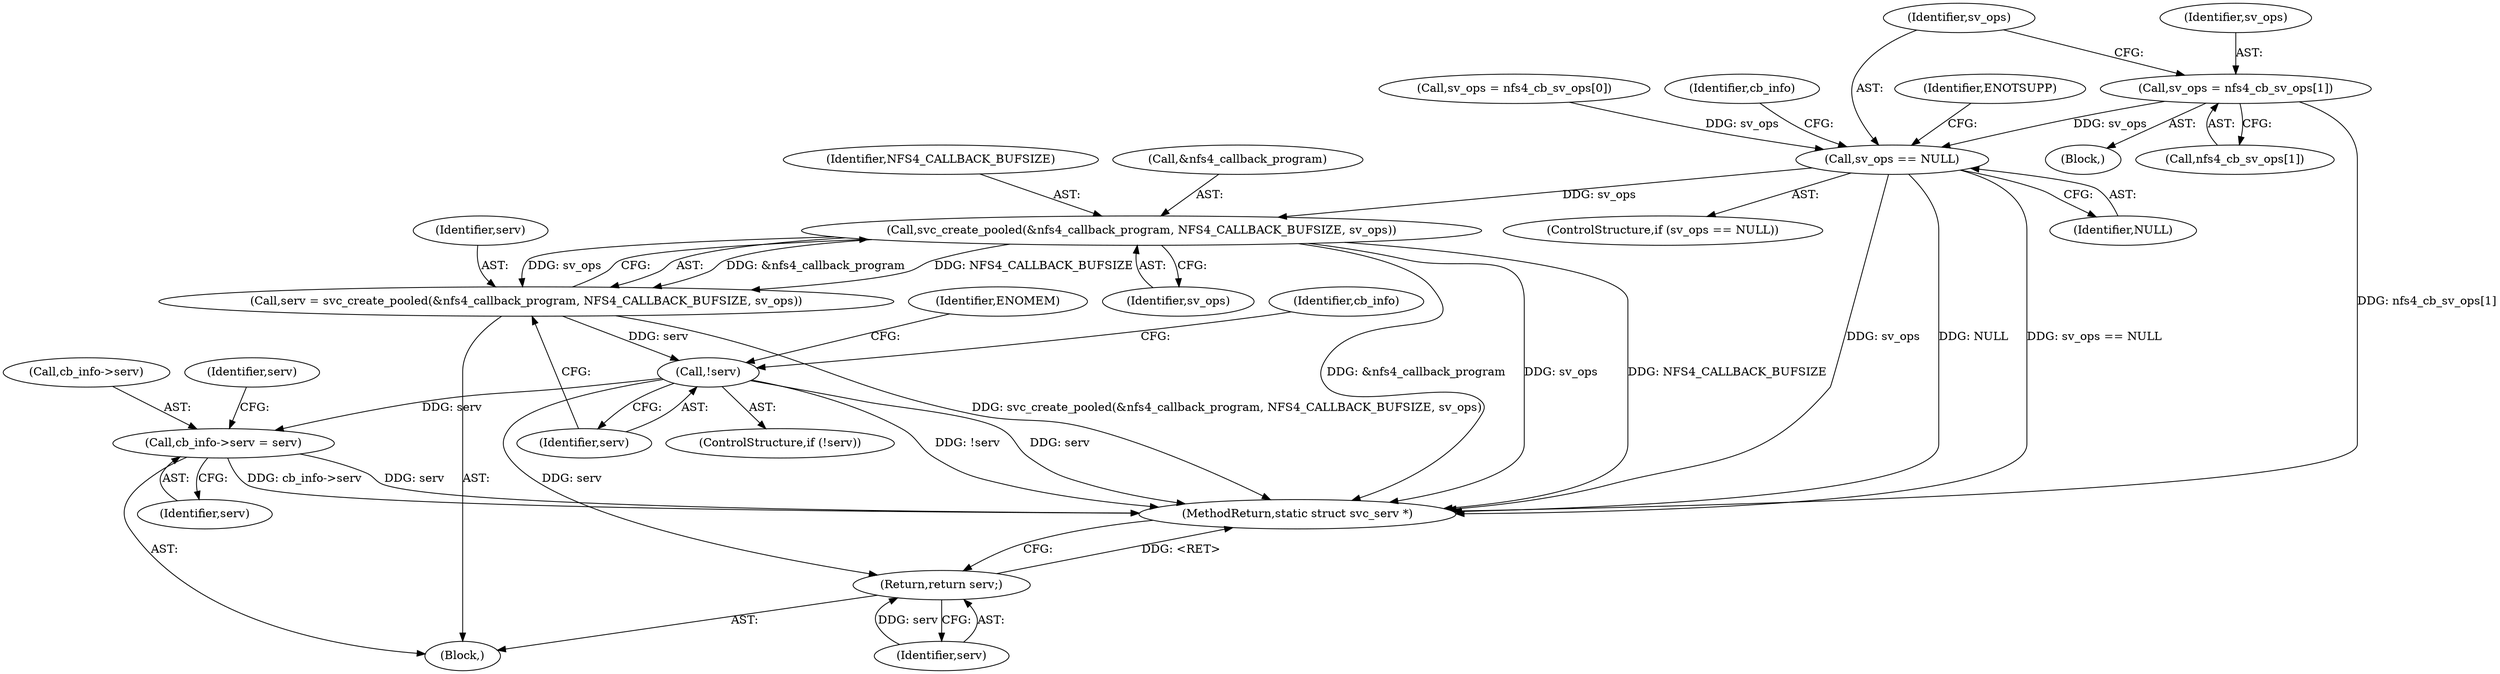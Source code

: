 digraph "0_linux_c70422f760c120480fee4de6c38804c72aa26bc1_4@array" {
"1000140" [label="(Call,sv_ops = nfs4_cb_sv_ops[1])"];
"1000146" [label="(Call,sv_ops == NULL)"];
"1000159" [label="(Call,svc_create_pooled(&nfs4_callback_program, NFS4_CALLBACK_BUFSIZE, sv_ops))"];
"1000157" [label="(Call,serv = svc_create_pooled(&nfs4_callback_program, NFS4_CALLBACK_BUFSIZE, sv_ops))"];
"1000165" [label="(Call,!serv)"];
"1000172" [label="(Call,cb_info->serv = serv)"];
"1000184" [label="(Return,return serv;)"];
"1000133" [label="(Call,sv_ops = nfs4_cb_sv_ops[0])"];
"1000140" [label="(Call,sv_ops = nfs4_cb_sv_ops[1])"];
"1000148" [label="(Identifier,NULL)"];
"1000159" [label="(Call,svc_create_pooled(&nfs4_callback_program, NFS4_CALLBACK_BUFSIZE, sv_ops))"];
"1000155" [label="(Identifier,cb_info)"];
"1000172" [label="(Call,cb_info->serv = serv)"];
"1000147" [label="(Identifier,sv_ops)"];
"1000142" [label="(Call,nfs4_cb_sv_ops[1])"];
"1000179" [label="(Identifier,serv)"];
"1000145" [label="(ControlStructure,if (sv_ops == NULL))"];
"1000171" [label="(Identifier,ENOMEM)"];
"1000174" [label="(Identifier,cb_info)"];
"1000152" [label="(Identifier,ENOTSUPP)"];
"1000146" [label="(Call,sv_ops == NULL)"];
"1000176" [label="(Identifier,serv)"];
"1000163" [label="(Identifier,sv_ops)"];
"1000164" [label="(ControlStructure,if (!serv))"];
"1000186" [label="(MethodReturn,static struct svc_serv *)"];
"1000160" [label="(Call,&nfs4_callback_program)"];
"1000173" [label="(Call,cb_info->serv)"];
"1000185" [label="(Identifier,serv)"];
"1000158" [label="(Identifier,serv)"];
"1000165" [label="(Call,!serv)"];
"1000166" [label="(Identifier,serv)"];
"1000162" [label="(Identifier,NFS4_CALLBACK_BUFSIZE)"];
"1000131" [label="(Block,)"];
"1000157" [label="(Call,serv = svc_create_pooled(&nfs4_callback_program, NFS4_CALLBACK_BUFSIZE, sv_ops))"];
"1000141" [label="(Identifier,sv_ops)"];
"1000106" [label="(Block,)"];
"1000184" [label="(Return,return serv;)"];
"1000140" -> "1000131"  [label="AST: "];
"1000140" -> "1000142"  [label="CFG: "];
"1000141" -> "1000140"  [label="AST: "];
"1000142" -> "1000140"  [label="AST: "];
"1000147" -> "1000140"  [label="CFG: "];
"1000140" -> "1000186"  [label="DDG: nfs4_cb_sv_ops[1]"];
"1000140" -> "1000146"  [label="DDG: sv_ops"];
"1000146" -> "1000145"  [label="AST: "];
"1000146" -> "1000148"  [label="CFG: "];
"1000147" -> "1000146"  [label="AST: "];
"1000148" -> "1000146"  [label="AST: "];
"1000152" -> "1000146"  [label="CFG: "];
"1000155" -> "1000146"  [label="CFG: "];
"1000146" -> "1000186"  [label="DDG: sv_ops"];
"1000146" -> "1000186"  [label="DDG: NULL"];
"1000146" -> "1000186"  [label="DDG: sv_ops == NULL"];
"1000133" -> "1000146"  [label="DDG: sv_ops"];
"1000146" -> "1000159"  [label="DDG: sv_ops"];
"1000159" -> "1000157"  [label="AST: "];
"1000159" -> "1000163"  [label="CFG: "];
"1000160" -> "1000159"  [label="AST: "];
"1000162" -> "1000159"  [label="AST: "];
"1000163" -> "1000159"  [label="AST: "];
"1000157" -> "1000159"  [label="CFG: "];
"1000159" -> "1000186"  [label="DDG: &nfs4_callback_program"];
"1000159" -> "1000186"  [label="DDG: sv_ops"];
"1000159" -> "1000186"  [label="DDG: NFS4_CALLBACK_BUFSIZE"];
"1000159" -> "1000157"  [label="DDG: &nfs4_callback_program"];
"1000159" -> "1000157"  [label="DDG: NFS4_CALLBACK_BUFSIZE"];
"1000159" -> "1000157"  [label="DDG: sv_ops"];
"1000157" -> "1000106"  [label="AST: "];
"1000158" -> "1000157"  [label="AST: "];
"1000166" -> "1000157"  [label="CFG: "];
"1000157" -> "1000186"  [label="DDG: svc_create_pooled(&nfs4_callback_program, NFS4_CALLBACK_BUFSIZE, sv_ops)"];
"1000157" -> "1000165"  [label="DDG: serv"];
"1000165" -> "1000164"  [label="AST: "];
"1000165" -> "1000166"  [label="CFG: "];
"1000166" -> "1000165"  [label="AST: "];
"1000171" -> "1000165"  [label="CFG: "];
"1000174" -> "1000165"  [label="CFG: "];
"1000165" -> "1000186"  [label="DDG: !serv"];
"1000165" -> "1000186"  [label="DDG: serv"];
"1000165" -> "1000172"  [label="DDG: serv"];
"1000165" -> "1000184"  [label="DDG: serv"];
"1000172" -> "1000106"  [label="AST: "];
"1000172" -> "1000176"  [label="CFG: "];
"1000173" -> "1000172"  [label="AST: "];
"1000176" -> "1000172"  [label="AST: "];
"1000179" -> "1000172"  [label="CFG: "];
"1000172" -> "1000186"  [label="DDG: serv"];
"1000172" -> "1000186"  [label="DDG: cb_info->serv"];
"1000184" -> "1000106"  [label="AST: "];
"1000184" -> "1000185"  [label="CFG: "];
"1000185" -> "1000184"  [label="AST: "];
"1000186" -> "1000184"  [label="CFG: "];
"1000184" -> "1000186"  [label="DDG: <RET>"];
"1000185" -> "1000184"  [label="DDG: serv"];
}
